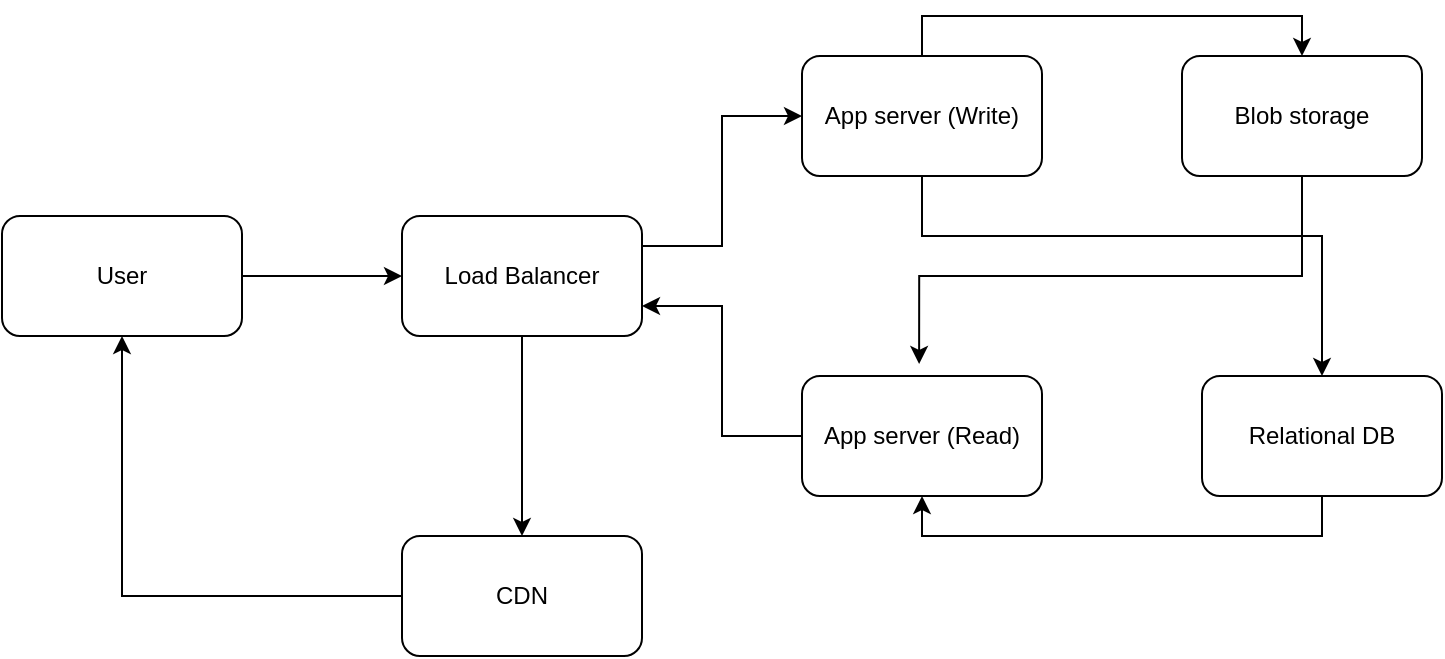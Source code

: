 <mxfile version="20.8.1" type="device"><diagram id="kteMv3e_wy0q_2Xv5gED" name="Page-1"><mxGraphModel dx="882" dy="596" grid="1" gridSize="10" guides="1" tooltips="1" connect="1" arrows="1" fold="1" page="1" pageScale="1" pageWidth="850" pageHeight="1100" math="0" shadow="0"><root><mxCell id="0"/><mxCell id="1" parent="0"/><mxCell id="jBEKDHHSdpzh8Pjyz_dg-6" style="edgeStyle=orthogonalEdgeStyle;rounded=0;orthogonalLoop=1;jettySize=auto;html=1;exitX=1;exitY=0.5;exitDx=0;exitDy=0;entryX=0;entryY=0.5;entryDx=0;entryDy=0;" edge="1" parent="1" source="jBEKDHHSdpzh8Pjyz_dg-1" target="jBEKDHHSdpzh8Pjyz_dg-2"><mxGeometry relative="1" as="geometry"/></mxCell><mxCell id="jBEKDHHSdpzh8Pjyz_dg-1" value="User" style="rounded=1;whiteSpace=wrap;html=1;" vertex="1" parent="1"><mxGeometry x="80" y="160" width="120" height="60" as="geometry"/></mxCell><mxCell id="jBEKDHHSdpzh8Pjyz_dg-4" style="edgeStyle=orthogonalEdgeStyle;rounded=0;orthogonalLoop=1;jettySize=auto;html=1;exitX=0.5;exitY=1;exitDx=0;exitDy=0;entryX=0.5;entryY=0;entryDx=0;entryDy=0;" edge="1" parent="1" source="jBEKDHHSdpzh8Pjyz_dg-2" target="jBEKDHHSdpzh8Pjyz_dg-3"><mxGeometry relative="1" as="geometry"/></mxCell><mxCell id="jBEKDHHSdpzh8Pjyz_dg-15" style="edgeStyle=orthogonalEdgeStyle;rounded=0;orthogonalLoop=1;jettySize=auto;html=1;exitX=1;exitY=0.25;exitDx=0;exitDy=0;entryX=0;entryY=0.5;entryDx=0;entryDy=0;" edge="1" parent="1" source="jBEKDHHSdpzh8Pjyz_dg-2" target="jBEKDHHSdpzh8Pjyz_dg-8"><mxGeometry relative="1" as="geometry"/></mxCell><mxCell id="jBEKDHHSdpzh8Pjyz_dg-2" value="Load Balancer" style="rounded=1;whiteSpace=wrap;html=1;" vertex="1" parent="1"><mxGeometry x="280" y="160" width="120" height="60" as="geometry"/></mxCell><mxCell id="jBEKDHHSdpzh8Pjyz_dg-5" style="edgeStyle=orthogonalEdgeStyle;rounded=0;orthogonalLoop=1;jettySize=auto;html=1;exitX=0;exitY=0.5;exitDx=0;exitDy=0;" edge="1" parent="1" source="jBEKDHHSdpzh8Pjyz_dg-3" target="jBEKDHHSdpzh8Pjyz_dg-1"><mxGeometry relative="1" as="geometry"/></mxCell><mxCell id="jBEKDHHSdpzh8Pjyz_dg-3" value="CDN" style="rounded=1;whiteSpace=wrap;html=1;" vertex="1" parent="1"><mxGeometry x="280" y="320" width="120" height="60" as="geometry"/></mxCell><mxCell id="jBEKDHHSdpzh8Pjyz_dg-31" style="edgeStyle=orthogonalEdgeStyle;rounded=0;orthogonalLoop=1;jettySize=auto;html=1;exitX=0;exitY=0.5;exitDx=0;exitDy=0;entryX=1;entryY=0.75;entryDx=0;entryDy=0;" edge="1" parent="1" source="jBEKDHHSdpzh8Pjyz_dg-7" target="jBEKDHHSdpzh8Pjyz_dg-2"><mxGeometry relative="1" as="geometry"/></mxCell><mxCell id="jBEKDHHSdpzh8Pjyz_dg-7" value="App server (Read)" style="rounded=1;whiteSpace=wrap;html=1;" vertex="1" parent="1"><mxGeometry x="480" y="240" width="120" height="60" as="geometry"/></mxCell><mxCell id="jBEKDHHSdpzh8Pjyz_dg-26" style="edgeStyle=orthogonalEdgeStyle;rounded=0;orthogonalLoop=1;jettySize=auto;html=1;exitX=0.5;exitY=0;exitDx=0;exitDy=0;entryX=0.5;entryY=0;entryDx=0;entryDy=0;" edge="1" parent="1" source="jBEKDHHSdpzh8Pjyz_dg-8" target="jBEKDHHSdpzh8Pjyz_dg-9"><mxGeometry relative="1" as="geometry"/></mxCell><mxCell id="jBEKDHHSdpzh8Pjyz_dg-27" style="edgeStyle=orthogonalEdgeStyle;rounded=0;orthogonalLoop=1;jettySize=auto;html=1;exitX=0.5;exitY=1;exitDx=0;exitDy=0;entryX=0.5;entryY=0;entryDx=0;entryDy=0;" edge="1" parent="1" source="jBEKDHHSdpzh8Pjyz_dg-8" target="jBEKDHHSdpzh8Pjyz_dg-10"><mxGeometry relative="1" as="geometry"><Array as="points"><mxPoint x="540" y="170"/><mxPoint x="740" y="170"/></Array></mxGeometry></mxCell><mxCell id="jBEKDHHSdpzh8Pjyz_dg-8" value="App server (Write)" style="rounded=1;whiteSpace=wrap;html=1;" vertex="1" parent="1"><mxGeometry x="480" y="80" width="120" height="60" as="geometry"/></mxCell><mxCell id="jBEKDHHSdpzh8Pjyz_dg-28" style="edgeStyle=orthogonalEdgeStyle;rounded=0;orthogonalLoop=1;jettySize=auto;html=1;exitX=0.5;exitY=1;exitDx=0;exitDy=0;entryX=0.488;entryY=-0.1;entryDx=0;entryDy=0;entryPerimeter=0;" edge="1" parent="1" source="jBEKDHHSdpzh8Pjyz_dg-9" target="jBEKDHHSdpzh8Pjyz_dg-7"><mxGeometry relative="1" as="geometry"/></mxCell><mxCell id="jBEKDHHSdpzh8Pjyz_dg-9" value="Blob storage" style="rounded=1;whiteSpace=wrap;html=1;" vertex="1" parent="1"><mxGeometry x="670" y="80" width="120" height="60" as="geometry"/></mxCell><mxCell id="jBEKDHHSdpzh8Pjyz_dg-30" style="edgeStyle=orthogonalEdgeStyle;rounded=0;orthogonalLoop=1;jettySize=auto;html=1;exitX=0.5;exitY=1;exitDx=0;exitDy=0;entryX=0.5;entryY=1;entryDx=0;entryDy=0;" edge="1" parent="1" source="jBEKDHHSdpzh8Pjyz_dg-10" target="jBEKDHHSdpzh8Pjyz_dg-7"><mxGeometry relative="1" as="geometry"/></mxCell><mxCell id="jBEKDHHSdpzh8Pjyz_dg-10" value="Relational DB" style="rounded=1;whiteSpace=wrap;html=1;" vertex="1" parent="1"><mxGeometry x="680" y="240" width="120" height="60" as="geometry"/></mxCell></root></mxGraphModel></diagram></mxfile>
